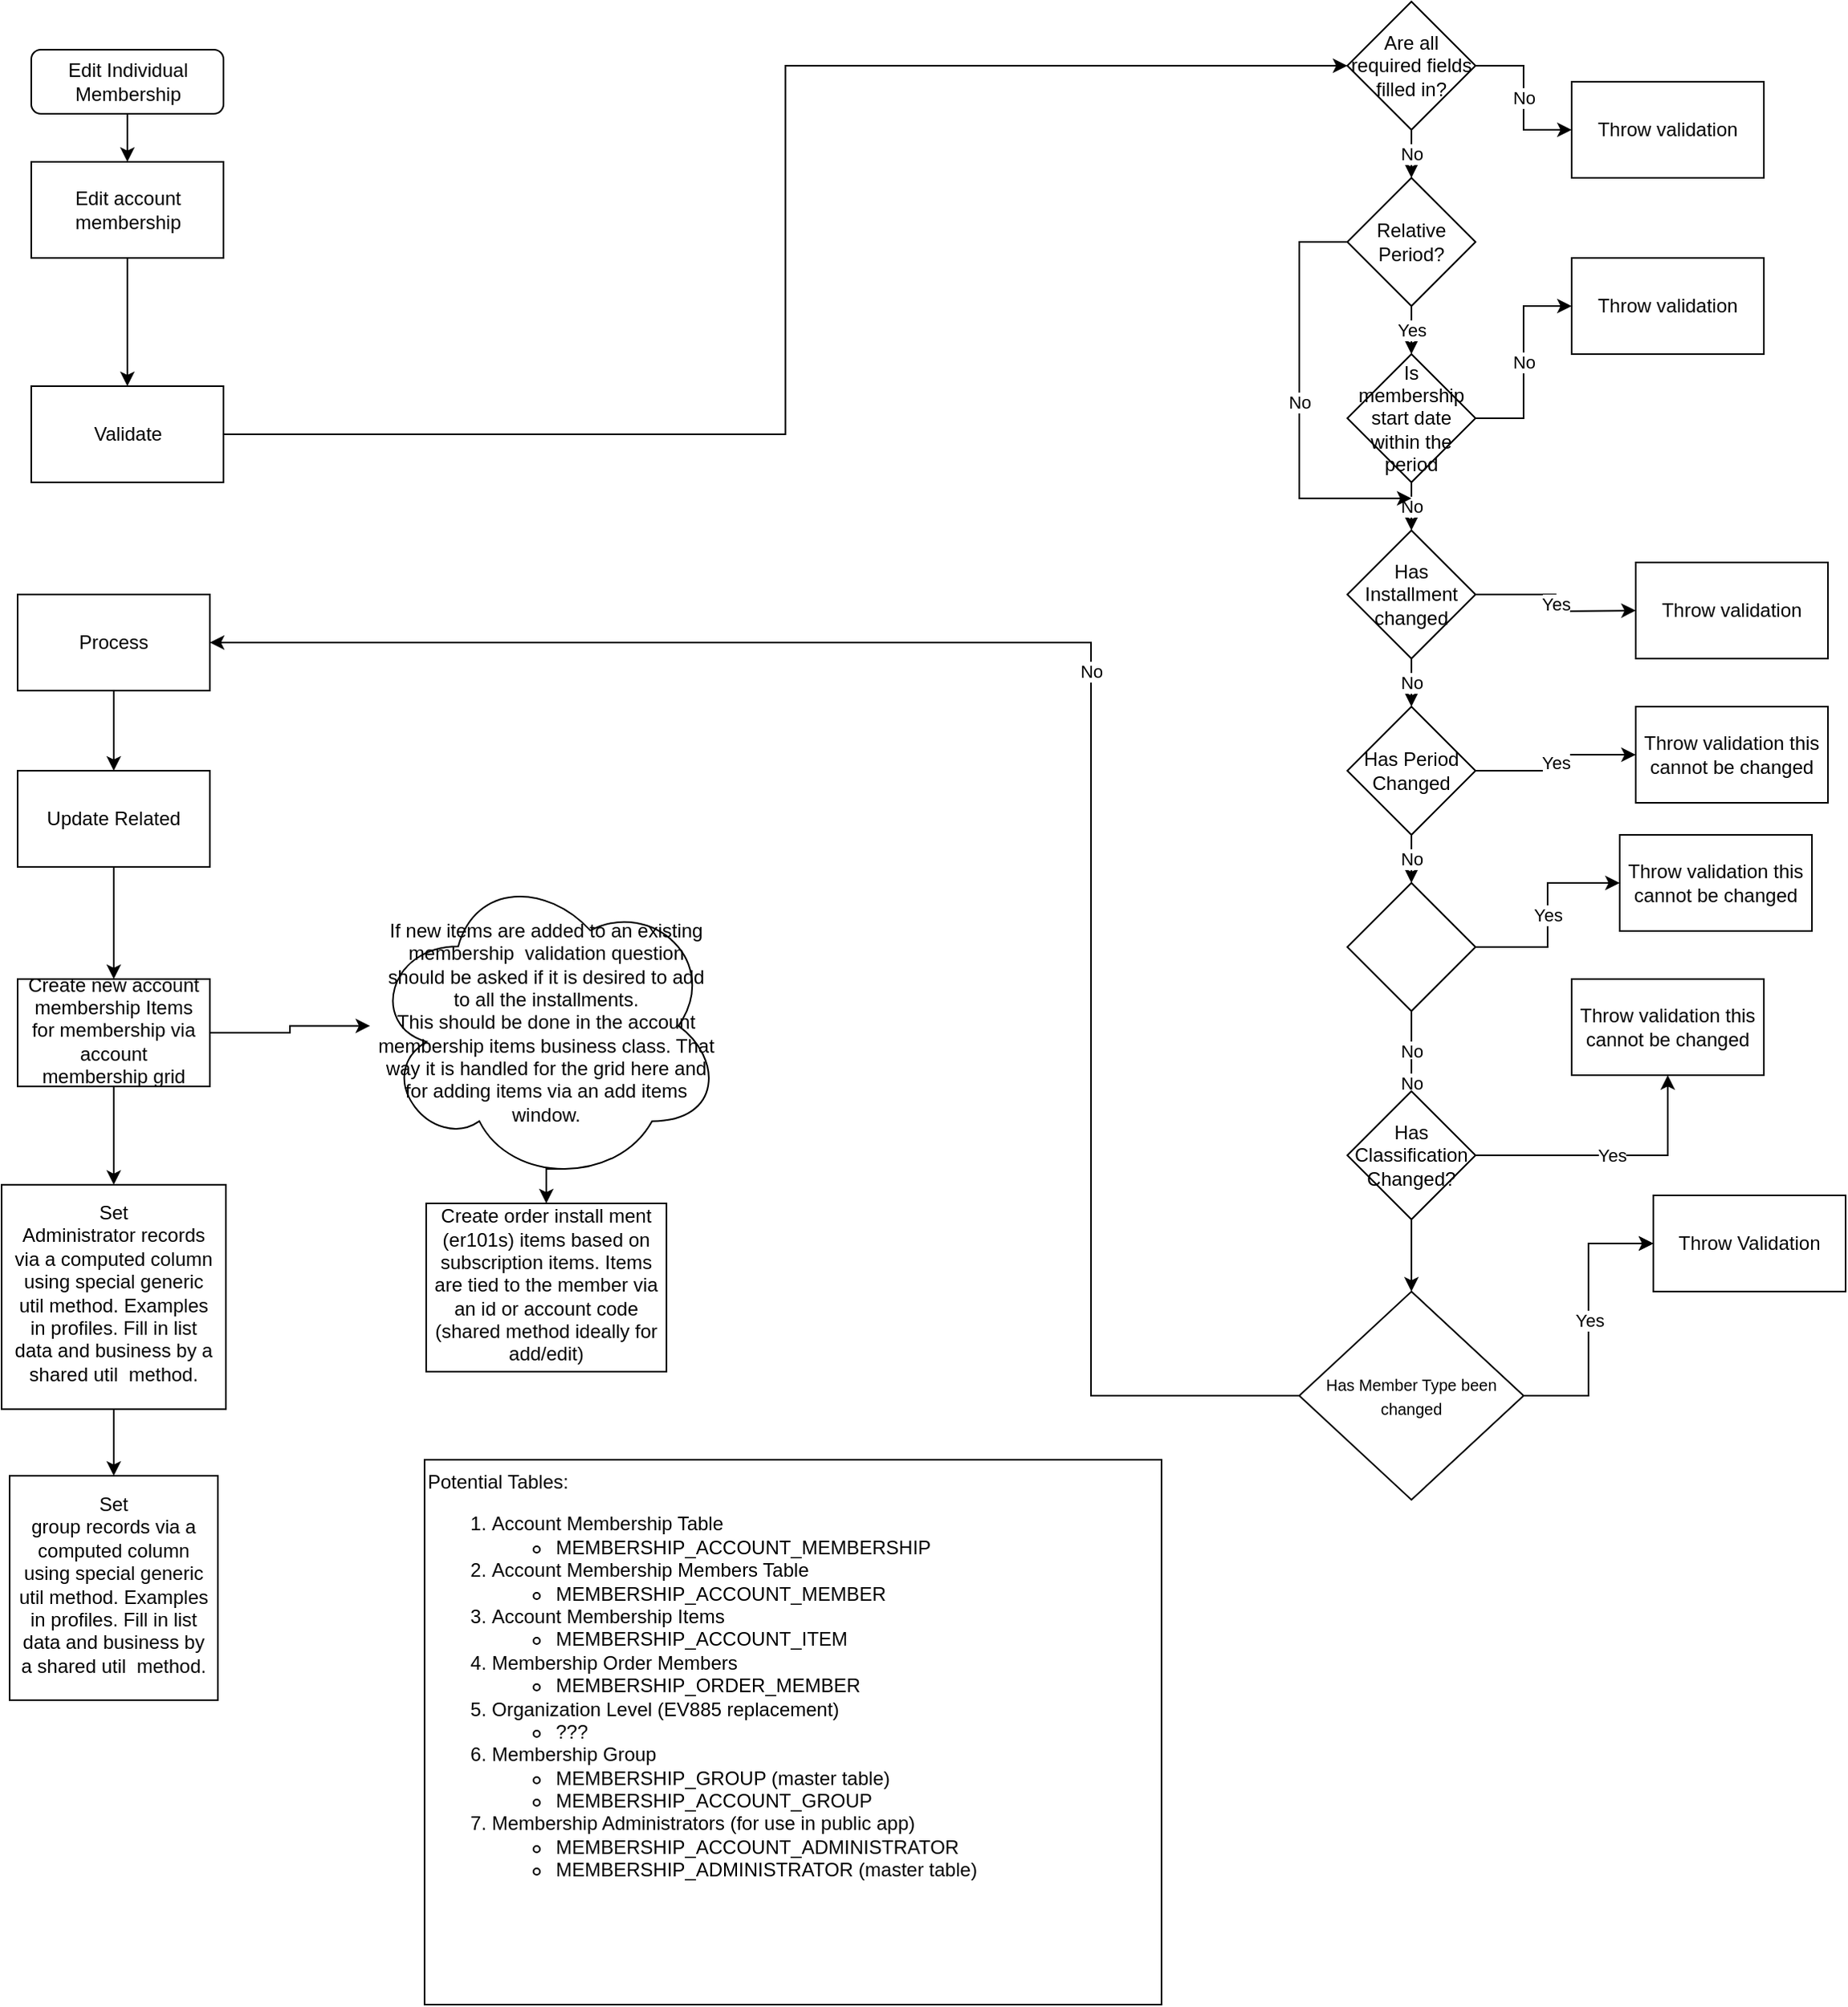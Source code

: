 <mxfile version="13.4.6" type="github">
  <diagram id="C5RBs43oDa-KdzZeNtuy" name="Page-1">
    <mxGraphModel dx="1422" dy="1931" grid="1" gridSize="10" guides="1" tooltips="1" connect="1" arrows="1" fold="1" page="1" pageScale="1" pageWidth="827" pageHeight="1169" math="0" shadow="0">
      <root>
        <mxCell id="WIyWlLk6GJQsqaUBKTNV-0" />
        <mxCell id="WIyWlLk6GJQsqaUBKTNV-1" parent="WIyWlLk6GJQsqaUBKTNV-0" />
        <mxCell id="WIyWlLk6GJQsqaUBKTNV-3" value="Edit Individual Membership" style="rounded=1;whiteSpace=wrap;html=1;fontSize=12;glass=0;strokeWidth=1;shadow=0;" parent="WIyWlLk6GJQsqaUBKTNV-1" vertex="1">
          <mxGeometry x="168.5" y="-80" width="120" height="40" as="geometry" />
        </mxCell>
        <mxCell id="OvOaILnfo7wgloUsC1i8-7" value="No" style="edgeStyle=orthogonalEdgeStyle;rounded=0;orthogonalLoop=1;jettySize=auto;html=1;" parent="WIyWlLk6GJQsqaUBKTNV-1" source="2" target="OvOaILnfo7wgloUsC1i8-6" edge="1">
          <mxGeometry relative="1" as="geometry" />
        </mxCell>
        <mxCell id="kGlM9QGFynNTXrBmhsZE-9" value="No" style="edgeStyle=orthogonalEdgeStyle;rounded=0;orthogonalLoop=1;jettySize=auto;html=1;exitX=0.5;exitY=1;exitDx=0;exitDy=0;entryX=0.5;entryY=0;entryDx=0;entryDy=0;" edge="1" parent="WIyWlLk6GJQsqaUBKTNV-1" source="2" target="kGlM9QGFynNTXrBmhsZE-7">
          <mxGeometry relative="1" as="geometry" />
        </mxCell>
        <mxCell id="2" value="Are all required fields filled in?" style="rhombus;whiteSpace=wrap;html=1;rounded=0;" parent="WIyWlLk6GJQsqaUBKTNV-1" vertex="1">
          <mxGeometry x="990" y="-110" width="80" height="80" as="geometry" />
        </mxCell>
        <mxCell id="OvOaILnfo7wgloUsC1i8-6" value="Throw validation" style="whiteSpace=wrap;html=1;rounded=0;" parent="WIyWlLk6GJQsqaUBKTNV-1" vertex="1">
          <mxGeometry x="1130" y="-60" width="120" height="60" as="geometry" />
        </mxCell>
        <mxCell id="OvOaILnfo7wgloUsC1i8-18" value="" style="edgeStyle=orthogonalEdgeStyle;rounded=0;orthogonalLoop=1;jettySize=auto;html=1;exitX=0.5;exitY=1;exitDx=0;exitDy=0;entryX=0.5;entryY=0;entryDx=0;entryDy=0;" parent="WIyWlLk6GJQsqaUBKTNV-1" source="OvOaILnfo7wgloUsC1i8-8" target="OvOaILnfo7wgloUsC1i8-26" edge="1">
          <mxGeometry relative="1" as="geometry">
            <mxPoint x="220" y="460" as="sourcePoint" />
            <mxPoint x="220" y="490" as="targetPoint" />
          </mxGeometry>
        </mxCell>
        <mxCell id="OvOaILnfo7wgloUsC1i8-8" value="Update Related" style="whiteSpace=wrap;html=1;rounded=0;" parent="WIyWlLk6GJQsqaUBKTNV-1" vertex="1">
          <mxGeometry x="160" y="370" width="120" height="60" as="geometry" />
        </mxCell>
        <mxCell id="6Z5Gqcq6EbLOCwVpKTTv-40" value="" style="edgeStyle=orthogonalEdgeStyle;rounded=0;orthogonalLoop=1;jettySize=auto;html=1;" parent="WIyWlLk6GJQsqaUBKTNV-1" source="OvOaILnfo7wgloUsC1i8-1" target="6Z5Gqcq6EbLOCwVpKTTv-39" edge="1">
          <mxGeometry relative="1" as="geometry" />
        </mxCell>
        <mxCell id="OvOaILnfo7wgloUsC1i8-1" value="Edit account membership" style="rounded=0;whiteSpace=wrap;html=1;" parent="WIyWlLk6GJQsqaUBKTNV-1" vertex="1">
          <mxGeometry x="168.5" y="-10" width="120" height="60" as="geometry" />
        </mxCell>
        <mxCell id="OvOaILnfo7wgloUsC1i8-17" value="" style="edgeStyle=orthogonalEdgeStyle;rounded=0;orthogonalLoop=1;jettySize=auto;html=1;" parent="WIyWlLk6GJQsqaUBKTNV-1" source="WIyWlLk6GJQsqaUBKTNV-3" target="OvOaILnfo7wgloUsC1i8-1" edge="1">
          <mxGeometry relative="1" as="geometry">
            <mxPoint x="228.5" y="-40" as="sourcePoint" />
            <mxPoint x="228.5" y="40" as="targetPoint" />
          </mxGeometry>
        </mxCell>
        <mxCell id="6Z5Gqcq6EbLOCwVpKTTv-45" value="" style="edgeStyle=orthogonalEdgeStyle;rounded=0;orthogonalLoop=1;jettySize=auto;html=1;entryX=0.5;entryY=0;entryDx=0;entryDy=0;exitX=0.55;exitY=0.95;exitDx=0;exitDy=0;exitPerimeter=0;" parent="WIyWlLk6GJQsqaUBKTNV-1" source="6Z5Gqcq6EbLOCwVpKTTv-49" target="OvOaILnfo7wgloUsC1i8-30" edge="1">
          <mxGeometry relative="1" as="geometry">
            <mxPoint x="220" y="630" as="targetPoint" />
          </mxGeometry>
        </mxCell>
        <mxCell id="6Z5Gqcq6EbLOCwVpKTTv-50" value="" style="edgeStyle=orthogonalEdgeStyle;rounded=0;orthogonalLoop=1;jettySize=auto;html=1;" parent="WIyWlLk6GJQsqaUBKTNV-1" source="OvOaILnfo7wgloUsC1i8-26" target="6Z5Gqcq6EbLOCwVpKTTv-49" edge="1">
          <mxGeometry relative="1" as="geometry" />
        </mxCell>
        <mxCell id="OvOaILnfo7wgloUsC1i8-26" value="Create new account membership Items for membership via account membership grid" style="whiteSpace=wrap;html=1;shadow=0;strokeWidth=1;spacing=6;spacingTop=-4;" parent="WIyWlLk6GJQsqaUBKTNV-1" vertex="1">
          <mxGeometry x="160" y="500" width="120" height="67" as="geometry" />
        </mxCell>
        <mxCell id="0ht5I2Jy_2EhBemdo1K_-20" value="" style="edgeStyle=orthogonalEdgeStyle;rounded=0;orthogonalLoop=1;jettySize=auto;html=1;exitX=0.5;exitY=1;exitDx=0;exitDy=0;" parent="WIyWlLk6GJQsqaUBKTNV-1" source="OvOaILnfo7wgloUsC1i8-26" target="0ht5I2Jy_2EhBemdo1K_-19" edge="1">
          <mxGeometry relative="1" as="geometry" />
        </mxCell>
        <mxCell id="OvOaILnfo7wgloUsC1i8-30" value="Create order install ment (er101s) items based on subscription items. Items are tied to the member via an id or account code (shared method ideally for add/edit)" style="whiteSpace=wrap;html=1;shadow=0;strokeWidth=1;spacing=6;spacingTop=-4;" parent="WIyWlLk6GJQsqaUBKTNV-1" vertex="1">
          <mxGeometry x="415" y="640" width="150" height="105" as="geometry" />
        </mxCell>
        <mxCell id="0ht5I2Jy_2EhBemdo1K_-21" value="No" style="edgeStyle=orthogonalEdgeStyle;rounded=0;orthogonalLoop=1;jettySize=auto;html=1;entryX=1;entryY=0.5;entryDx=0;entryDy=0;exitX=0;exitY=0.5;exitDx=0;exitDy=0;" parent="WIyWlLk6GJQsqaUBKTNV-1" source="0ht5I2Jy_2EhBemdo1K_-23" target="0ht5I2Jy_2EhBemdo1K_-11" edge="1">
          <mxGeometry x="0.013" relative="1" as="geometry">
            <mxPoint x="470" y="510" as="targetPoint" />
            <mxPoint x="530" y="540" as="sourcePoint" />
            <Array as="points">
              <mxPoint x="830" y="760" />
              <mxPoint x="830" y="290" />
            </Array>
            <mxPoint as="offset" />
          </mxGeometry>
        </mxCell>
        <mxCell id="6Z5Gqcq6EbLOCwVpKTTv-7" value="" style="edgeStyle=orthogonalEdgeStyle;rounded=0;orthogonalLoop=1;jettySize=auto;html=1;entryX=0.5;entryY=0;entryDx=0;entryDy=0;" parent="WIyWlLk6GJQsqaUBKTNV-1" source="0ht5I2Jy_2EhBemdo1K_-11" target="OvOaILnfo7wgloUsC1i8-8" edge="1">
          <mxGeometry relative="1" as="geometry">
            <mxPoint x="220" y="390" as="targetPoint" />
          </mxGeometry>
        </mxCell>
        <mxCell id="0ht5I2Jy_2EhBemdo1K_-11" value="Process" style="whiteSpace=wrap;html=1;rounded=0;" parent="WIyWlLk6GJQsqaUBKTNV-1" vertex="1">
          <mxGeometry x="160" y="260" width="120" height="60" as="geometry" />
        </mxCell>
        <mxCell id="QG7TdzqLpKg0Gv79wc94-3" style="edgeStyle=orthogonalEdgeStyle;rounded=0;orthogonalLoop=1;jettySize=auto;html=1;entryX=0.5;entryY=0;entryDx=0;entryDy=0;" parent="WIyWlLk6GJQsqaUBKTNV-1" source="0ht5I2Jy_2EhBemdo1K_-19" target="QG7TdzqLpKg0Gv79wc94-2" edge="1">
          <mxGeometry relative="1" as="geometry" />
        </mxCell>
        <mxCell id="0ht5I2Jy_2EhBemdo1K_-19" value="Set&lt;br&gt;Administrator records via a computed column using special generic util method. Examples in profiles. Fill in list data and business by a shared util&amp;nbsp; method." style="whiteSpace=wrap;html=1;shadow=0;strokeWidth=1;spacing=6;spacingTop=-4;" parent="WIyWlLk6GJQsqaUBKTNV-1" vertex="1">
          <mxGeometry x="150" y="628.38" width="140" height="140" as="geometry" />
        </mxCell>
        <mxCell id="0ht5I2Jy_2EhBemdo1K_-26" value="Yes" style="edgeStyle=orthogonalEdgeStyle;rounded=0;orthogonalLoop=1;jettySize=auto;html=1;" parent="WIyWlLk6GJQsqaUBKTNV-1" source="0ht5I2Jy_2EhBemdo1K_-23" target="0ht5I2Jy_2EhBemdo1K_-25" edge="1">
          <mxGeometry relative="1" as="geometry" />
        </mxCell>
        <mxCell id="6Z5Gqcq6EbLOCwVpKTTv-31" value="Yes" style="edgeStyle=orthogonalEdgeStyle;rounded=0;orthogonalLoop=1;jettySize=auto;html=1;" parent="WIyWlLk6GJQsqaUBKTNV-1" source="0ht5I2Jy_2EhBemdo1K_-23" target="0ht5I2Jy_2EhBemdo1K_-25" edge="1">
          <mxGeometry relative="1" as="geometry" />
        </mxCell>
        <mxCell id="0ht5I2Jy_2EhBemdo1K_-23" value="&lt;span style=&quot;font-size: 10px&quot;&gt;Has Member Type been changed&lt;/span&gt;" style="rhombus;whiteSpace=wrap;html=1;rounded=0;" parent="WIyWlLk6GJQsqaUBKTNV-1" vertex="1">
          <mxGeometry x="960" y="695" width="140" height="130" as="geometry" />
        </mxCell>
        <mxCell id="0ht5I2Jy_2EhBemdo1K_-25" value="Throw Validation" style="whiteSpace=wrap;html=1;rounded=0;" parent="WIyWlLk6GJQsqaUBKTNV-1" vertex="1">
          <mxGeometry x="1181" y="635" width="120" height="60" as="geometry" />
        </mxCell>
        <mxCell id="6Z5Gqcq6EbLOCwVpKTTv-16" value="No" style="edgeStyle=orthogonalEdgeStyle;rounded=0;orthogonalLoop=1;jettySize=auto;html=1;" parent="WIyWlLk6GJQsqaUBKTNV-1" source="6Z5Gqcq6EbLOCwVpKTTv-13" target="6Z5Gqcq6EbLOCwVpKTTv-15" edge="1">
          <mxGeometry relative="1" as="geometry" />
        </mxCell>
        <mxCell id="6Z5Gqcq6EbLOCwVpKTTv-20" value="Yes" style="edgeStyle=orthogonalEdgeStyle;rounded=0;orthogonalLoop=1;jettySize=auto;html=1;" parent="WIyWlLk6GJQsqaUBKTNV-1" source="6Z5Gqcq6EbLOCwVpKTTv-13" edge="1">
          <mxGeometry relative="1" as="geometry">
            <mxPoint x="1170" y="270" as="targetPoint" />
          </mxGeometry>
        </mxCell>
        <mxCell id="6Z5Gqcq6EbLOCwVpKTTv-13" value="Has Installment changed" style="rhombus;whiteSpace=wrap;html=1;rounded=0;" parent="WIyWlLk6GJQsqaUBKTNV-1" vertex="1">
          <mxGeometry x="990" y="220" width="80" height="80" as="geometry" />
        </mxCell>
        <mxCell id="6Z5Gqcq6EbLOCwVpKTTv-18" value="No" style="edgeStyle=orthogonalEdgeStyle;rounded=0;orthogonalLoop=1;jettySize=auto;html=1;" parent="WIyWlLk6GJQsqaUBKTNV-1" source="6Z5Gqcq6EbLOCwVpKTTv-15" target="6Z5Gqcq6EbLOCwVpKTTv-17" edge="1">
          <mxGeometry relative="1" as="geometry" />
        </mxCell>
        <mxCell id="6Z5Gqcq6EbLOCwVpKTTv-22" value="Yes" style="edgeStyle=orthogonalEdgeStyle;rounded=0;orthogonalLoop=1;jettySize=auto;html=1;" parent="WIyWlLk6GJQsqaUBKTNV-1" source="6Z5Gqcq6EbLOCwVpKTTv-15" target="6Z5Gqcq6EbLOCwVpKTTv-21" edge="1">
          <mxGeometry relative="1" as="geometry" />
        </mxCell>
        <mxCell id="6Z5Gqcq6EbLOCwVpKTTv-15" value="Has Period Changed" style="rhombus;whiteSpace=wrap;html=1;rounded=0;" parent="WIyWlLk6GJQsqaUBKTNV-1" vertex="1">
          <mxGeometry x="990" y="330" width="80" height="80" as="geometry" />
        </mxCell>
        <mxCell id="6Z5Gqcq6EbLOCwVpKTTv-24" value="Yes" style="edgeStyle=orthogonalEdgeStyle;rounded=0;orthogonalLoop=1;jettySize=auto;html=1;" parent="WIyWlLk6GJQsqaUBKTNV-1" source="6Z5Gqcq6EbLOCwVpKTTv-17" target="6Z5Gqcq6EbLOCwVpKTTv-23" edge="1">
          <mxGeometry relative="1" as="geometry" />
        </mxCell>
        <mxCell id="6Z5Gqcq6EbLOCwVpKTTv-32" value="No" style="edgeStyle=orthogonalEdgeStyle;rounded=0;orthogonalLoop=1;jettySize=auto;html=1;" parent="WIyWlLk6GJQsqaUBKTNV-1" source="6Z5Gqcq6EbLOCwVpKTTv-17" target="6Z5Gqcq6EbLOCwVpKTTv-26" edge="1">
          <mxGeometry relative="1" as="geometry" />
        </mxCell>
        <mxCell id="6Z5Gqcq6EbLOCwVpKTTv-17" value="" style="rhombus;whiteSpace=wrap;html=1;rounded=0;" parent="WIyWlLk6GJQsqaUBKTNV-1" vertex="1">
          <mxGeometry x="990" y="440" width="80" height="80" as="geometry" />
        </mxCell>
        <mxCell id="6Z5Gqcq6EbLOCwVpKTTv-21" value="&lt;span&gt;Throw validation this cannot be changed&lt;/span&gt;" style="whiteSpace=wrap;html=1;rounded=0;" parent="WIyWlLk6GJQsqaUBKTNV-1" vertex="1">
          <mxGeometry x="1170" y="330" width="120" height="60" as="geometry" />
        </mxCell>
        <mxCell id="6Z5Gqcq6EbLOCwVpKTTv-23" value="&lt;span&gt;Throw validation this cannot be changed&lt;/span&gt;" style="whiteSpace=wrap;html=1;rounded=0;" parent="WIyWlLk6GJQsqaUBKTNV-1" vertex="1">
          <mxGeometry x="1160" y="410" width="120" height="60" as="geometry" />
        </mxCell>
        <mxCell id="6Z5Gqcq6EbLOCwVpKTTv-25" value="Yes" style="edgeStyle=orthogonalEdgeStyle;rounded=0;orthogonalLoop=1;jettySize=auto;html=1;" parent="WIyWlLk6GJQsqaUBKTNV-1" source="6Z5Gqcq6EbLOCwVpKTTv-26" target="6Z5Gqcq6EbLOCwVpKTTv-27" edge="1">
          <mxGeometry relative="1" as="geometry" />
        </mxCell>
        <mxCell id="6Z5Gqcq6EbLOCwVpKTTv-33" value="No" style="edgeStyle=orthogonalEdgeStyle;rounded=0;orthogonalLoop=1;jettySize=auto;html=1;" parent="WIyWlLk6GJQsqaUBKTNV-1" source="6Z5Gqcq6EbLOCwVpKTTv-26" edge="1">
          <mxGeometry relative="1" as="geometry">
            <mxPoint x="1030" y="600" as="targetPoint" />
          </mxGeometry>
        </mxCell>
        <mxCell id="kGlM9QGFynNTXrBmhsZE-8" style="edgeStyle=orthogonalEdgeStyle;rounded=0;orthogonalLoop=1;jettySize=auto;html=1;exitX=0.5;exitY=1;exitDx=0;exitDy=0;entryX=0.5;entryY=0;entryDx=0;entryDy=0;" edge="1" parent="WIyWlLk6GJQsqaUBKTNV-1" source="6Z5Gqcq6EbLOCwVpKTTv-26" target="0ht5I2Jy_2EhBemdo1K_-23">
          <mxGeometry relative="1" as="geometry" />
        </mxCell>
        <mxCell id="6Z5Gqcq6EbLOCwVpKTTv-26" value="Has Classification Changed?" style="rhombus;whiteSpace=wrap;html=1;rounded=0;" parent="WIyWlLk6GJQsqaUBKTNV-1" vertex="1">
          <mxGeometry x="990" y="570" width="80" height="80" as="geometry" />
        </mxCell>
        <mxCell id="6Z5Gqcq6EbLOCwVpKTTv-27" value="&lt;span&gt;Throw validation this cannot be changed&lt;/span&gt;" style="whiteSpace=wrap;html=1;rounded=0;" parent="WIyWlLk6GJQsqaUBKTNV-1" vertex="1">
          <mxGeometry x="1130" y="500" width="120" height="60" as="geometry" />
        </mxCell>
        <mxCell id="6Z5Gqcq6EbLOCwVpKTTv-43" value="" style="edgeStyle=orthogonalEdgeStyle;rounded=0;orthogonalLoop=1;jettySize=auto;html=1;entryX=0;entryY=0.5;entryDx=0;entryDy=0;" parent="WIyWlLk6GJQsqaUBKTNV-1" source="6Z5Gqcq6EbLOCwVpKTTv-39" target="2" edge="1">
          <mxGeometry relative="1" as="geometry">
            <mxPoint x="368.5" y="160" as="targetPoint" />
          </mxGeometry>
        </mxCell>
        <mxCell id="6Z5Gqcq6EbLOCwVpKTTv-39" value="Validate" style="whiteSpace=wrap;html=1;rounded=0;" parent="WIyWlLk6GJQsqaUBKTNV-1" vertex="1">
          <mxGeometry x="168.5" y="130" width="120" height="60" as="geometry" />
        </mxCell>
        <mxCell id="6Z5Gqcq6EbLOCwVpKTTv-49" value="If new items are added to an existing membership&amp;nbsp; validation question should be asked if it is desired to add to all the installments.&lt;br&gt;This should be done in the account membership items business class. That way it is handled for the grid here and for adding items via an add items window." style="ellipse;shape=cloud;whiteSpace=wrap;html=1;shadow=0;strokeWidth=1;spacing=6;spacingTop=-4;" parent="WIyWlLk6GJQsqaUBKTNV-1" vertex="1">
          <mxGeometry x="380" y="430" width="220" height="198.38" as="geometry" />
        </mxCell>
        <mxCell id="QG7TdzqLpKg0Gv79wc94-2" value="Set&lt;br&gt;group records via a computed column using special generic util method. Examples in profiles. Fill in list data and business by a shared util&amp;nbsp; method." style="whiteSpace=wrap;html=1;shadow=0;strokeWidth=1;spacing=6;spacingTop=-4;" parent="WIyWlLk6GJQsqaUBKTNV-1" vertex="1">
          <mxGeometry x="155" y="810" width="130" height="140" as="geometry" />
        </mxCell>
        <mxCell id="kGlM9QGFynNTXrBmhsZE-2" value="No" style="edgeStyle=orthogonalEdgeStyle;rounded=0;orthogonalLoop=1;jettySize=auto;html=1;" edge="1" parent="WIyWlLk6GJQsqaUBKTNV-1" source="kGlM9QGFynNTXrBmhsZE-3" target="kGlM9QGFynNTXrBmhsZE-4">
          <mxGeometry relative="1" as="geometry" />
        </mxCell>
        <mxCell id="kGlM9QGFynNTXrBmhsZE-10" value="No" style="edgeStyle=orthogonalEdgeStyle;rounded=0;orthogonalLoop=1;jettySize=auto;html=1;exitX=0.5;exitY=1;exitDx=0;exitDy=0;entryX=0.5;entryY=0;entryDx=0;entryDy=0;" edge="1" parent="WIyWlLk6GJQsqaUBKTNV-1" source="kGlM9QGFynNTXrBmhsZE-3" target="6Z5Gqcq6EbLOCwVpKTTv-13">
          <mxGeometry relative="1" as="geometry" />
        </mxCell>
        <mxCell id="kGlM9QGFynNTXrBmhsZE-3" value="Is membership start date within the period" style="rhombus;whiteSpace=wrap;html=1;rounded=0;" vertex="1" parent="WIyWlLk6GJQsqaUBKTNV-1">
          <mxGeometry x="990" y="110" width="80" height="80" as="geometry" />
        </mxCell>
        <mxCell id="kGlM9QGFynNTXrBmhsZE-4" value="&lt;span&gt;Throw validation&lt;/span&gt;" style="whiteSpace=wrap;html=1;rounded=0;" vertex="1" parent="WIyWlLk6GJQsqaUBKTNV-1">
          <mxGeometry x="1130" y="50" width="120" height="60" as="geometry" />
        </mxCell>
        <mxCell id="kGlM9QGFynNTXrBmhsZE-5" value="Yes" style="edgeStyle=orthogonalEdgeStyle;rounded=0;orthogonalLoop=1;jettySize=auto;html=1;exitX=0.5;exitY=1;exitDx=0;exitDy=0;entryX=0.5;entryY=0;entryDx=0;entryDy=0;" edge="1" parent="WIyWlLk6GJQsqaUBKTNV-1" source="kGlM9QGFynNTXrBmhsZE-7" target="kGlM9QGFynNTXrBmhsZE-3">
          <mxGeometry relative="1" as="geometry" />
        </mxCell>
        <mxCell id="kGlM9QGFynNTXrBmhsZE-6" value="No" style="edgeStyle=orthogonalEdgeStyle;rounded=0;orthogonalLoop=1;jettySize=auto;html=1;exitX=0;exitY=0.5;exitDx=0;exitDy=0;" edge="1" parent="WIyWlLk6GJQsqaUBKTNV-1" source="kGlM9QGFynNTXrBmhsZE-7">
          <mxGeometry relative="1" as="geometry">
            <mxPoint x="1030" y="200" as="targetPoint" />
            <Array as="points">
              <mxPoint x="960" y="40" />
              <mxPoint x="960" y="200" />
            </Array>
          </mxGeometry>
        </mxCell>
        <mxCell id="kGlM9QGFynNTXrBmhsZE-7" value="Relative Period?" style="rhombus;whiteSpace=wrap;html=1;rounded=0;" vertex="1" parent="WIyWlLk6GJQsqaUBKTNV-1">
          <mxGeometry x="990" width="80" height="80" as="geometry" />
        </mxCell>
        <mxCell id="kGlM9QGFynNTXrBmhsZE-11" value="&lt;span&gt;Throw validation&lt;/span&gt;" style="whiteSpace=wrap;html=1;rounded=0;" vertex="1" parent="WIyWlLk6GJQsqaUBKTNV-1">
          <mxGeometry x="1170" y="240" width="120" height="60" as="geometry" />
        </mxCell>
        <mxCell id="kGlM9QGFynNTXrBmhsZE-12" value="Potential Tables:&lt;br&gt;&lt;ol&gt;&lt;li&gt;Account Membership Table&lt;br&gt;&lt;/li&gt;&lt;ul&gt;&lt;li&gt;&lt;span&gt;MEMBERSHIP_ACCOUNT_MEMBERSHIP&lt;/span&gt;&lt;/li&gt;&lt;/ul&gt;&lt;li&gt;Account Membership Members Table&lt;/li&gt;&lt;ul&gt;&lt;li&gt;&lt;span&gt;MEMBERSHIP_ACCOUNT_MEMBER&lt;/span&gt;&lt;/li&gt;&lt;/ul&gt;&lt;li&gt;Account Membership Items&lt;/li&gt;&lt;ul&gt;&lt;li&gt;MEMBERSHIP_ACCOUNT_ITEM&lt;/li&gt;&lt;/ul&gt;&lt;li&gt;Membership Order Members&lt;/li&gt;&lt;ul&gt;&lt;li&gt;&lt;span&gt;MEMBERSHIP_ORDER_MEMBER&lt;/span&gt;&lt;/li&gt;&lt;/ul&gt;&lt;li&gt;Organization Level (EV885 replacement)&lt;/li&gt;&lt;ul&gt;&lt;li&gt;???&lt;/li&gt;&lt;/ul&gt;&lt;li&gt;Membership Group&lt;/li&gt;&lt;ul&gt;&lt;li&gt;MEMBERSHIP_GROUP (master table)&lt;/li&gt;&lt;li&gt;MEMBERSHIP_ACCOUNT_GROUP&lt;/li&gt;&lt;/ul&gt;&lt;li&gt;Membership Administrators (for use in public app)&lt;/li&gt;&lt;ul&gt;&lt;li&gt;MEMBERSHIP_ACCOUNT_ADMINISTRATOR&lt;/li&gt;&lt;li&gt;MEMBERSHIP_ADMINISTRATOR (master table)&lt;/li&gt;&lt;/ul&gt;&lt;/ol&gt;" style="rounded=0;whiteSpace=wrap;html=1;align=left;horizontal=1;verticalAlign=top;" vertex="1" parent="WIyWlLk6GJQsqaUBKTNV-1">
          <mxGeometry x="414" y="800" width="460" height="340" as="geometry" />
        </mxCell>
      </root>
    </mxGraphModel>
  </diagram>
</mxfile>
